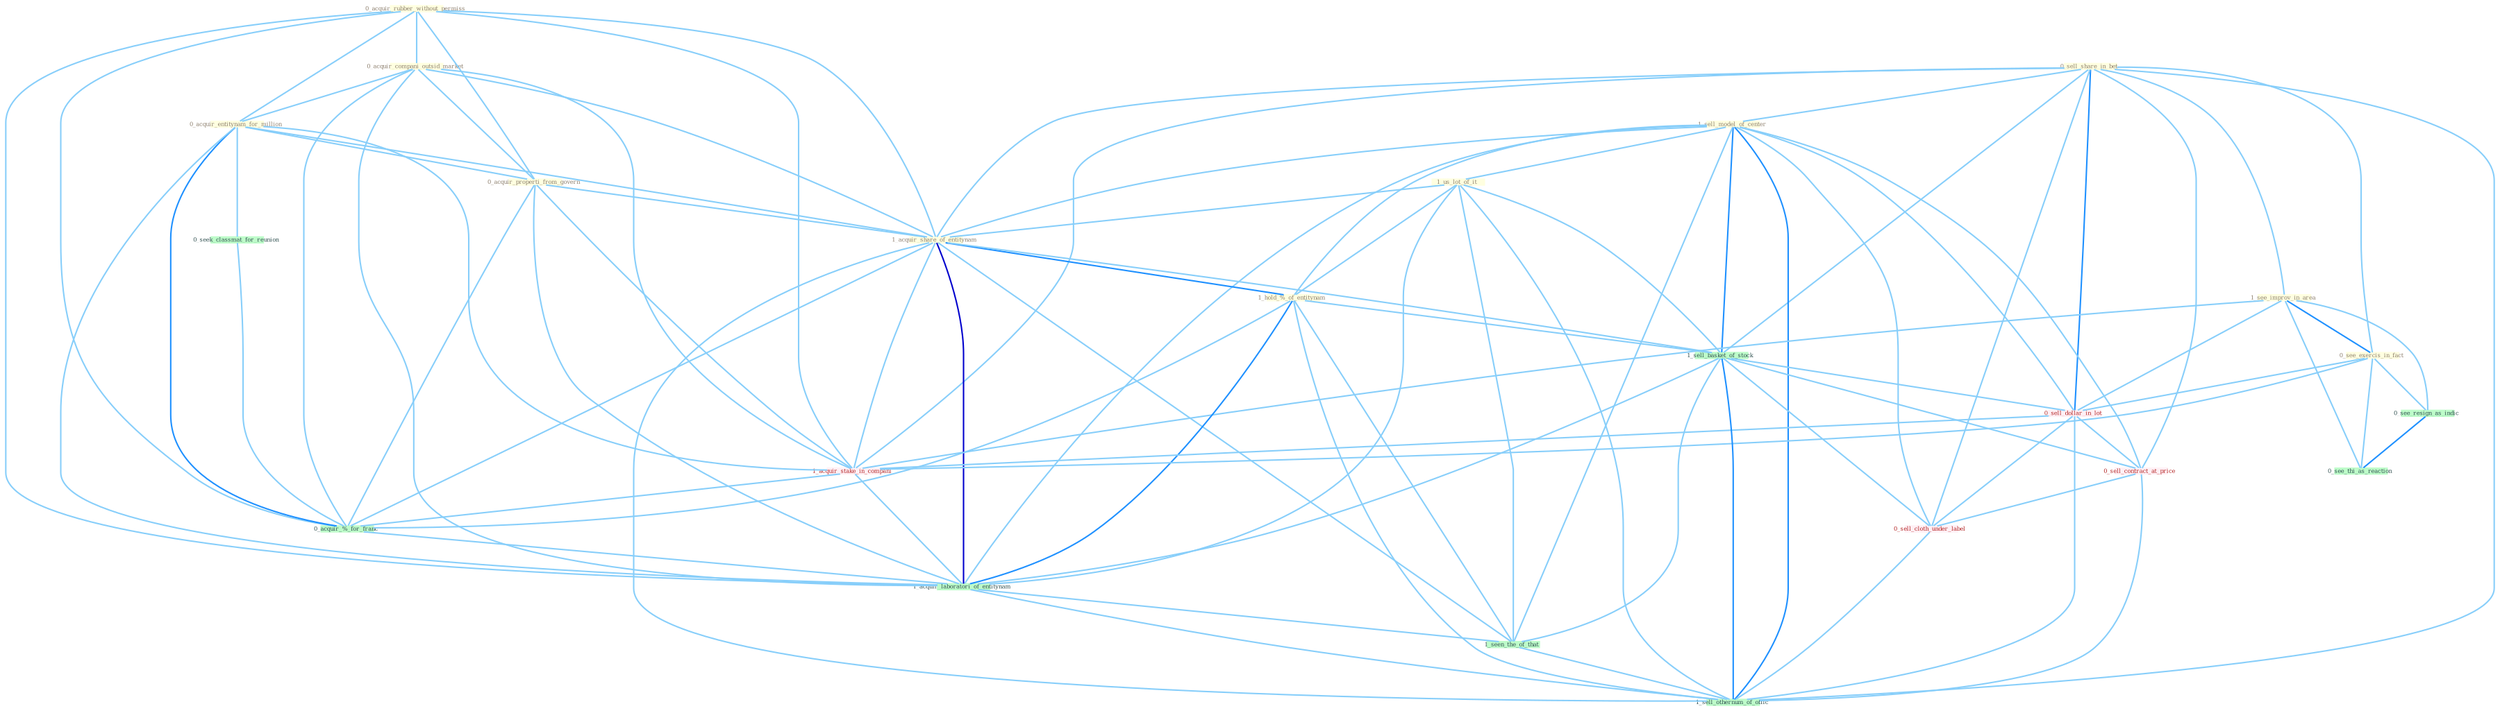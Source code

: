 Graph G{ 
    node
    [shape=polygon,style=filled,width=.5,height=.06,color="#BDFCC9",fixedsize=true,fontsize=4,
    fontcolor="#2f4f4f"];
    {node
    [color="#ffffe0", fontcolor="#8b7d6b"] "0_acquir_rubber_without_permiss " "0_sell_share_in_bet " "1_sell_model_of_center " "1_see_improv_in_area " "0_acquir_compani_outsid_market " "0_acquir_entitynam_for_million " "0_acquir_properti_from_govern " "1_us_lot_of_it " "1_acquir_share_of_entitynam " "1_hold_%_of_entitynam " "0_see_exercis_in_fact "}
{node [color="#fff0f5", fontcolor="#b22222"] "0_sell_dollar_in_lot " "1_acquir_stake_in_compani " "0_sell_contract_at_price " "0_sell_cloth_under_label "}
edge [color="#B0E2FF"];

	"0_acquir_rubber_without_permiss " -- "0_acquir_compani_outsid_market " [w="1", color="#87cefa" ];
	"0_acquir_rubber_without_permiss " -- "0_acquir_entitynam_for_million " [w="1", color="#87cefa" ];
	"0_acquir_rubber_without_permiss " -- "0_acquir_properti_from_govern " [w="1", color="#87cefa" ];
	"0_acquir_rubber_without_permiss " -- "1_acquir_share_of_entitynam " [w="1", color="#87cefa" ];
	"0_acquir_rubber_without_permiss " -- "1_acquir_stake_in_compani " [w="1", color="#87cefa" ];
	"0_acquir_rubber_without_permiss " -- "0_acquir_%_for_franc " [w="1", color="#87cefa" ];
	"0_acquir_rubber_without_permiss " -- "1_acquir_laboratori_of_entitynam " [w="1", color="#87cefa" ];
	"0_sell_share_in_bet " -- "1_sell_model_of_center " [w="1", color="#87cefa" ];
	"0_sell_share_in_bet " -- "1_see_improv_in_area " [w="1", color="#87cefa" ];
	"0_sell_share_in_bet " -- "1_acquir_share_of_entitynam " [w="1", color="#87cefa" ];
	"0_sell_share_in_bet " -- "0_see_exercis_in_fact " [w="1", color="#87cefa" ];
	"0_sell_share_in_bet " -- "1_sell_basket_of_stock " [w="1", color="#87cefa" ];
	"0_sell_share_in_bet " -- "0_sell_dollar_in_lot " [w="2", color="#1e90ff" , len=0.8];
	"0_sell_share_in_bet " -- "1_acquir_stake_in_compani " [w="1", color="#87cefa" ];
	"0_sell_share_in_bet " -- "0_sell_contract_at_price " [w="1", color="#87cefa" ];
	"0_sell_share_in_bet " -- "0_sell_cloth_under_label " [w="1", color="#87cefa" ];
	"0_sell_share_in_bet " -- "1_sell_othernum_of_offic " [w="1", color="#87cefa" ];
	"1_sell_model_of_center " -- "1_us_lot_of_it " [w="1", color="#87cefa" ];
	"1_sell_model_of_center " -- "1_acquir_share_of_entitynam " [w="1", color="#87cefa" ];
	"1_sell_model_of_center " -- "1_hold_%_of_entitynam " [w="1", color="#87cefa" ];
	"1_sell_model_of_center " -- "1_sell_basket_of_stock " [w="2", color="#1e90ff" , len=0.8];
	"1_sell_model_of_center " -- "0_sell_dollar_in_lot " [w="1", color="#87cefa" ];
	"1_sell_model_of_center " -- "0_sell_contract_at_price " [w="1", color="#87cefa" ];
	"1_sell_model_of_center " -- "1_acquir_laboratori_of_entitynam " [w="1", color="#87cefa" ];
	"1_sell_model_of_center " -- "0_sell_cloth_under_label " [w="1", color="#87cefa" ];
	"1_sell_model_of_center " -- "1_seen_the_of_that " [w="1", color="#87cefa" ];
	"1_sell_model_of_center " -- "1_sell_othernum_of_offic " [w="2", color="#1e90ff" , len=0.8];
	"1_see_improv_in_area " -- "0_see_exercis_in_fact " [w="2", color="#1e90ff" , len=0.8];
	"1_see_improv_in_area " -- "0_sell_dollar_in_lot " [w="1", color="#87cefa" ];
	"1_see_improv_in_area " -- "0_see_resign_as_indic " [w="1", color="#87cefa" ];
	"1_see_improv_in_area " -- "1_acquir_stake_in_compani " [w="1", color="#87cefa" ];
	"1_see_improv_in_area " -- "0_see_thi_as_reaction " [w="1", color="#87cefa" ];
	"0_acquir_compani_outsid_market " -- "0_acquir_entitynam_for_million " [w="1", color="#87cefa" ];
	"0_acquir_compani_outsid_market " -- "0_acquir_properti_from_govern " [w="1", color="#87cefa" ];
	"0_acquir_compani_outsid_market " -- "1_acquir_share_of_entitynam " [w="1", color="#87cefa" ];
	"0_acquir_compani_outsid_market " -- "1_acquir_stake_in_compani " [w="1", color="#87cefa" ];
	"0_acquir_compani_outsid_market " -- "0_acquir_%_for_franc " [w="1", color="#87cefa" ];
	"0_acquir_compani_outsid_market " -- "1_acquir_laboratori_of_entitynam " [w="1", color="#87cefa" ];
	"0_acquir_entitynam_for_million " -- "0_acquir_properti_from_govern " [w="1", color="#87cefa" ];
	"0_acquir_entitynam_for_million " -- "1_acquir_share_of_entitynam " [w="1", color="#87cefa" ];
	"0_acquir_entitynam_for_million " -- "0_seek_classmat_for_reunion " [w="1", color="#87cefa" ];
	"0_acquir_entitynam_for_million " -- "1_acquir_stake_in_compani " [w="1", color="#87cefa" ];
	"0_acquir_entitynam_for_million " -- "0_acquir_%_for_franc " [w="2", color="#1e90ff" , len=0.8];
	"0_acquir_entitynam_for_million " -- "1_acquir_laboratori_of_entitynam " [w="1", color="#87cefa" ];
	"0_acquir_properti_from_govern " -- "1_acquir_share_of_entitynam " [w="1", color="#87cefa" ];
	"0_acquir_properti_from_govern " -- "1_acquir_stake_in_compani " [w="1", color="#87cefa" ];
	"0_acquir_properti_from_govern " -- "0_acquir_%_for_franc " [w="1", color="#87cefa" ];
	"0_acquir_properti_from_govern " -- "1_acquir_laboratori_of_entitynam " [w="1", color="#87cefa" ];
	"1_us_lot_of_it " -- "1_acquir_share_of_entitynam " [w="1", color="#87cefa" ];
	"1_us_lot_of_it " -- "1_hold_%_of_entitynam " [w="1", color="#87cefa" ];
	"1_us_lot_of_it " -- "1_sell_basket_of_stock " [w="1", color="#87cefa" ];
	"1_us_lot_of_it " -- "1_acquir_laboratori_of_entitynam " [w="1", color="#87cefa" ];
	"1_us_lot_of_it " -- "1_seen_the_of_that " [w="1", color="#87cefa" ];
	"1_us_lot_of_it " -- "1_sell_othernum_of_offic " [w="1", color="#87cefa" ];
	"1_acquir_share_of_entitynam " -- "1_hold_%_of_entitynam " [w="2", color="#1e90ff" , len=0.8];
	"1_acquir_share_of_entitynam " -- "1_sell_basket_of_stock " [w="1", color="#87cefa" ];
	"1_acquir_share_of_entitynam " -- "1_acquir_stake_in_compani " [w="1", color="#87cefa" ];
	"1_acquir_share_of_entitynam " -- "0_acquir_%_for_franc " [w="1", color="#87cefa" ];
	"1_acquir_share_of_entitynam " -- "1_acquir_laboratori_of_entitynam " [w="3", color="#0000cd" , len=0.6];
	"1_acquir_share_of_entitynam " -- "1_seen_the_of_that " [w="1", color="#87cefa" ];
	"1_acquir_share_of_entitynam " -- "1_sell_othernum_of_offic " [w="1", color="#87cefa" ];
	"1_hold_%_of_entitynam " -- "1_sell_basket_of_stock " [w="1", color="#87cefa" ];
	"1_hold_%_of_entitynam " -- "0_acquir_%_for_franc " [w="1", color="#87cefa" ];
	"1_hold_%_of_entitynam " -- "1_acquir_laboratori_of_entitynam " [w="2", color="#1e90ff" , len=0.8];
	"1_hold_%_of_entitynam " -- "1_seen_the_of_that " [w="1", color="#87cefa" ];
	"1_hold_%_of_entitynam " -- "1_sell_othernum_of_offic " [w="1", color="#87cefa" ];
	"0_see_exercis_in_fact " -- "0_sell_dollar_in_lot " [w="1", color="#87cefa" ];
	"0_see_exercis_in_fact " -- "0_see_resign_as_indic " [w="1", color="#87cefa" ];
	"0_see_exercis_in_fact " -- "1_acquir_stake_in_compani " [w="1", color="#87cefa" ];
	"0_see_exercis_in_fact " -- "0_see_thi_as_reaction " [w="1", color="#87cefa" ];
	"0_seek_classmat_for_reunion " -- "0_acquir_%_for_franc " [w="1", color="#87cefa" ];
	"1_sell_basket_of_stock " -- "0_sell_dollar_in_lot " [w="1", color="#87cefa" ];
	"1_sell_basket_of_stock " -- "0_sell_contract_at_price " [w="1", color="#87cefa" ];
	"1_sell_basket_of_stock " -- "1_acquir_laboratori_of_entitynam " [w="1", color="#87cefa" ];
	"1_sell_basket_of_stock " -- "0_sell_cloth_under_label " [w="1", color="#87cefa" ];
	"1_sell_basket_of_stock " -- "1_seen_the_of_that " [w="1", color="#87cefa" ];
	"1_sell_basket_of_stock " -- "1_sell_othernum_of_offic " [w="2", color="#1e90ff" , len=0.8];
	"0_sell_dollar_in_lot " -- "1_acquir_stake_in_compani " [w="1", color="#87cefa" ];
	"0_sell_dollar_in_lot " -- "0_sell_contract_at_price " [w="1", color="#87cefa" ];
	"0_sell_dollar_in_lot " -- "0_sell_cloth_under_label " [w="1", color="#87cefa" ];
	"0_sell_dollar_in_lot " -- "1_sell_othernum_of_offic " [w="1", color="#87cefa" ];
	"0_see_resign_as_indic " -- "0_see_thi_as_reaction " [w="2", color="#1e90ff" , len=0.8];
	"1_acquir_stake_in_compani " -- "0_acquir_%_for_franc " [w="1", color="#87cefa" ];
	"1_acquir_stake_in_compani " -- "1_acquir_laboratori_of_entitynam " [w="1", color="#87cefa" ];
	"0_acquir_%_for_franc " -- "1_acquir_laboratori_of_entitynam " [w="1", color="#87cefa" ];
	"0_sell_contract_at_price " -- "0_sell_cloth_under_label " [w="1", color="#87cefa" ];
	"0_sell_contract_at_price " -- "1_sell_othernum_of_offic " [w="1", color="#87cefa" ];
	"1_acquir_laboratori_of_entitynam " -- "1_seen_the_of_that " [w="1", color="#87cefa" ];
	"1_acquir_laboratori_of_entitynam " -- "1_sell_othernum_of_offic " [w="1", color="#87cefa" ];
	"0_sell_cloth_under_label " -- "1_sell_othernum_of_offic " [w="1", color="#87cefa" ];
	"1_seen_the_of_that " -- "1_sell_othernum_of_offic " [w="1", color="#87cefa" ];
}